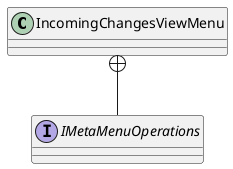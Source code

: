 @startuml
class IncomingChangesViewMenu {
}
interface IMetaMenuOperations {
}
IncomingChangesViewMenu +-- IMetaMenuOperations
@enduml
